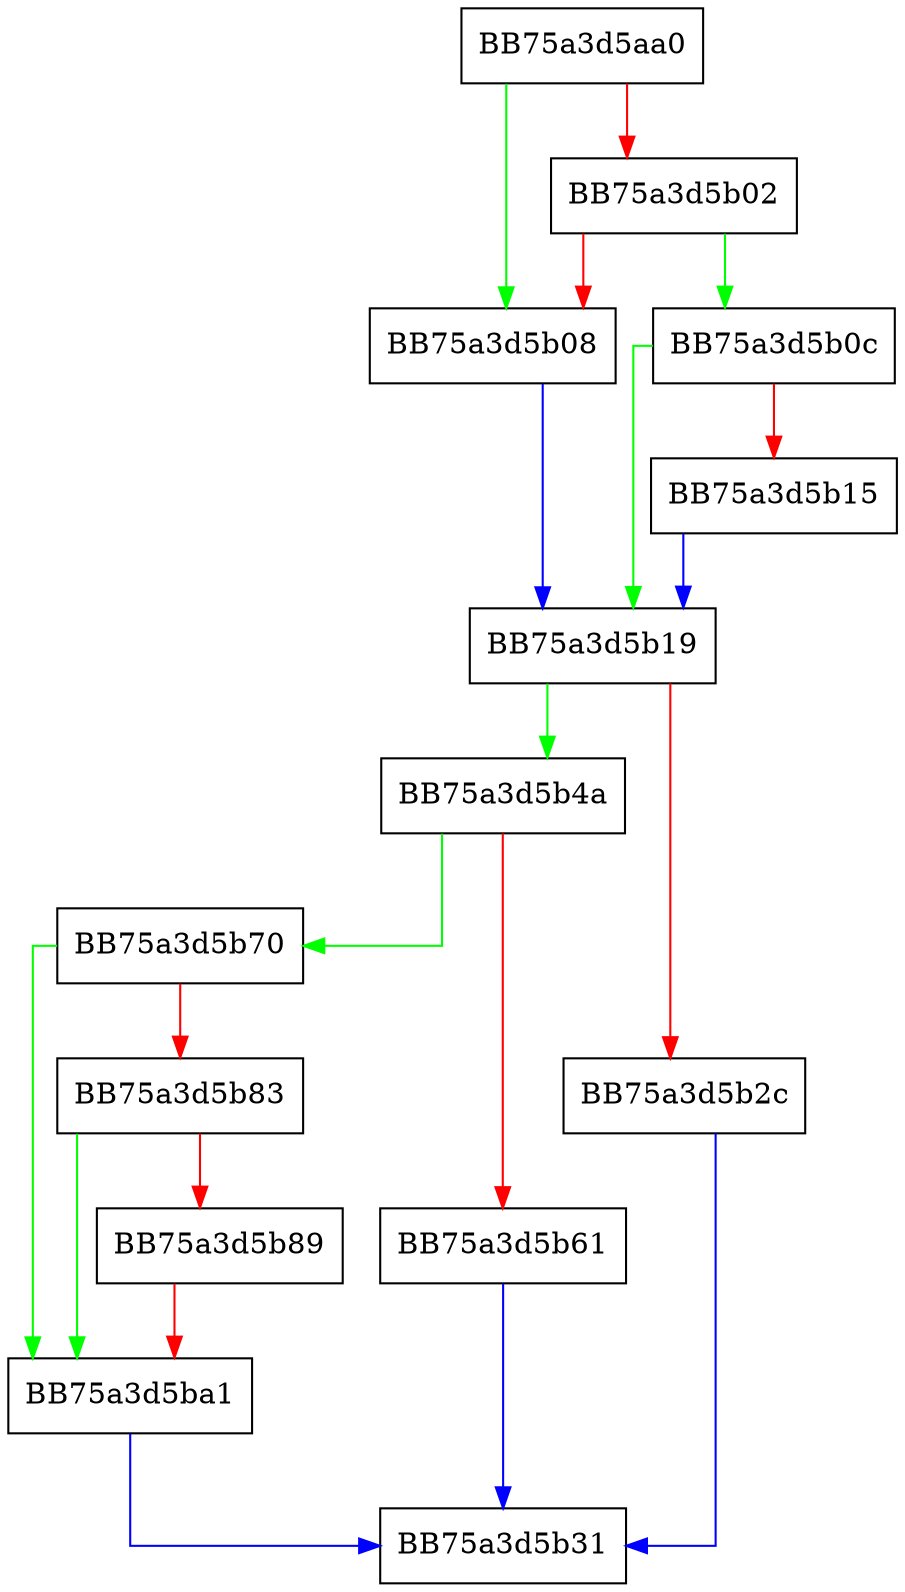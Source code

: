 digraph GetBmMetaData {
  node [shape="box"];
  graph [splines=ortho];
  BB75a3d5aa0 -> BB75a3d5b08 [color="green"];
  BB75a3d5aa0 -> BB75a3d5b02 [color="red"];
  BB75a3d5b02 -> BB75a3d5b0c [color="green"];
  BB75a3d5b02 -> BB75a3d5b08 [color="red"];
  BB75a3d5b08 -> BB75a3d5b19 [color="blue"];
  BB75a3d5b0c -> BB75a3d5b19 [color="green"];
  BB75a3d5b0c -> BB75a3d5b15 [color="red"];
  BB75a3d5b15 -> BB75a3d5b19 [color="blue"];
  BB75a3d5b19 -> BB75a3d5b4a [color="green"];
  BB75a3d5b19 -> BB75a3d5b2c [color="red"];
  BB75a3d5b2c -> BB75a3d5b31 [color="blue"];
  BB75a3d5b4a -> BB75a3d5b70 [color="green"];
  BB75a3d5b4a -> BB75a3d5b61 [color="red"];
  BB75a3d5b61 -> BB75a3d5b31 [color="blue"];
  BB75a3d5b70 -> BB75a3d5ba1 [color="green"];
  BB75a3d5b70 -> BB75a3d5b83 [color="red"];
  BB75a3d5b83 -> BB75a3d5ba1 [color="green"];
  BB75a3d5b83 -> BB75a3d5b89 [color="red"];
  BB75a3d5b89 -> BB75a3d5ba1 [color="red"];
  BB75a3d5ba1 -> BB75a3d5b31 [color="blue"];
}